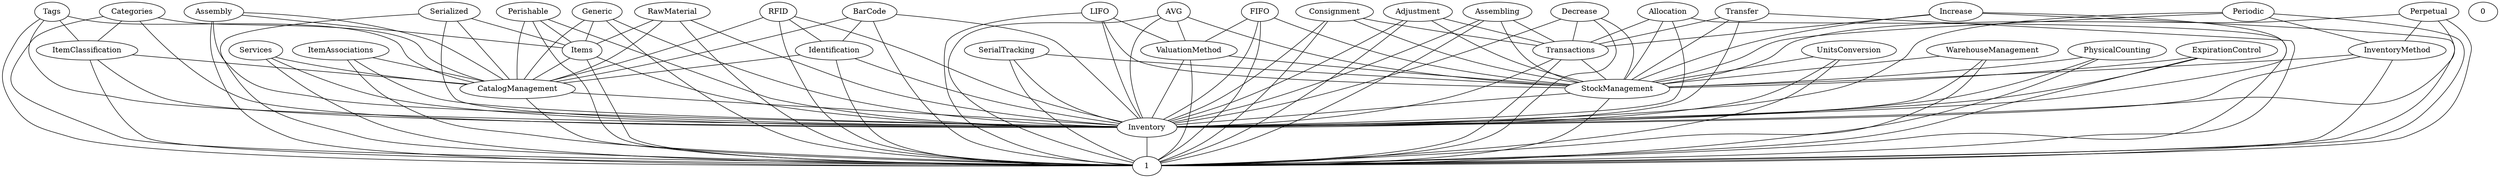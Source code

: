 graph G {
  SerialTracking;
  Assembly;
  Tags;
  RawMaterial;
  Consignment;
  Increase;
  Inventory;
  Services;
  Serialized;
  Categories;
  LIFO;
  Transfer;
  ExpirationControl;
  ItemAssociations;
  CatalogManagement;
  Items;
  0;
  UnitsConversion;
  WarehouseManagement;
  Perpetual;
  1;
  InventoryMethod;
  Adjustment;
  AVG;
  PhysicalCounting;
  Periodic;
  Transactions;
  Assembling;
  StockManagement;
  Perishable;
  Decrease;
  ValuationMethod;
  RFID;
  Generic;
  FIFO;
  BarCode;
  ItemClassification;
  Identification;
  Allocation;
  ItemAssociations -- CatalogManagement;
  Services -- CatalogManagement;
  Decrease -- Transactions;
  BarCode -- Identification;
  LIFO -- ValuationMethod;
  WarehouseManagement -- StockManagement;
  UnitsConversion -- StockManagement;
  RawMaterial -- Items;
  Adjustment -- Transactions;
  Transactions -- StockManagement;
  Items -- CatalogManagement;
  FIFO -- ValuationMethod;
  Assembling -- Transactions;
  CatalogManagement -- Inventory;
  Allocation -- Transactions;
  AVG -- ValuationMethod;
  Generic -- Items;
  StockManagement -- Inventory;
  Periodic -- InventoryMethod;
  Increase -- Transactions;
  Serialized -- Items;
  Transfer -- Transactions;
  Categories -- ItemClassification;
  PhysicalCounting -- StockManagement;
  RFID -- Identification;
  ExpirationControl -- StockManagement;
  Perpetual -- InventoryMethod;
  ItemClassification -- CatalogManagement;
  SerialTracking -- StockManagement;
  Inventory -- 1;
  ValuationMethod -- StockManagement;
  Tags -- ItemClassification;
  InventoryMethod -- StockManagement;
  Consignment -- Transactions;
  Identification -- CatalogManagement;
  Assembly -- Items;
  Perishable -- Items;
  SerialTracking -- Inventory;
  Assembly -- CatalogManagement;
  Tags -- CatalogManagement;
  RawMaterial -- CatalogManagement;
  Consignment -- StockManagement;
  Increase -- StockManagement;
  Services -- Inventory;
  Serialized -- CatalogManagement;
  Categories -- CatalogManagement;
  LIFO -- StockManagement;
  Transfer -- StockManagement;
  ExpirationControl -- Inventory;
  ItemAssociations -- Inventory;
  CatalogManagement -- 1;
  Items -- Inventory;
  Items -- 1;
  UnitsConversion -- Inventory;
  WarehouseManagement -- Inventory;
  Perpetual -- StockManagement;
  InventoryMethod -- Inventory;
  Adjustment -- StockManagement;
  AVG -- StockManagement;
  PhysicalCounting -- Inventory;
  Periodic -- Inventory;
  Periodic -- StockManagement;
  Transactions -- Inventory;
  Assembling -- Inventory;
  Assembling -- StockManagement;
  StockManagement -- 1;
  Perishable -- CatalogManagement;
  Perishable -- Inventory;
  Perishable -- 1;
  Decrease -- Inventory;
  Decrease -- StockManagement;
  ValuationMethod -- Inventory;
  ValuationMethod -- 1;
  RFID -- CatalogManagement;
  Generic -- CatalogManagement;
  Generic -- Inventory;
  Generic -- 1;
  FIFO -- Inventory;
  FIFO -- 1;
  FIFO -- StockManagement;
  BarCode -- CatalogManagement;
  ItemClassification -- Inventory;
  ItemClassification -- 1;
  Identification -- Inventory;
  Identification -- 1;
  Allocation -- Inventory;
  Allocation -- StockManagement;
  SerialTracking -- 1;
  Assembly -- Inventory;
  Assembly -- 1;
  Tags -- Inventory;
  Tags -- 1;
  RawMaterial -- Inventory;
  RawMaterial -- 1;
  Consignment -- Inventory;
  Consignment -- 1;
  Increase -- Inventory;
  Increase -- 1;
  Services -- 1;
  Serialized -- Inventory;
  Serialized -- 1;
  Categories -- Inventory;
  Categories -- 1;
  LIFO -- Inventory;
  LIFO -- 1;
  Transfer -- Inventory;
  Transfer -- 1;
  ExpirationControl -- 1;
  ItemAssociations -- 1;
  UnitsConversion -- 1;
  WarehouseManagement -- 1;
  Perpetual -- Inventory;
  Perpetual -- 1;
  InventoryMethod -- 1;
  Adjustment -- Inventory;
  Adjustment -- 1;
  AVG -- Inventory;
  AVG -- 1;
  PhysicalCounting -- 1;
  Periodic -- 1;
  Transactions -- 1;
  Assembling -- 1;
  Decrease -- 1;
  RFID -- Inventory;
  RFID -- 1;
  BarCode -- Inventory;
  BarCode -- 1;
  Allocation -- 1;
}

